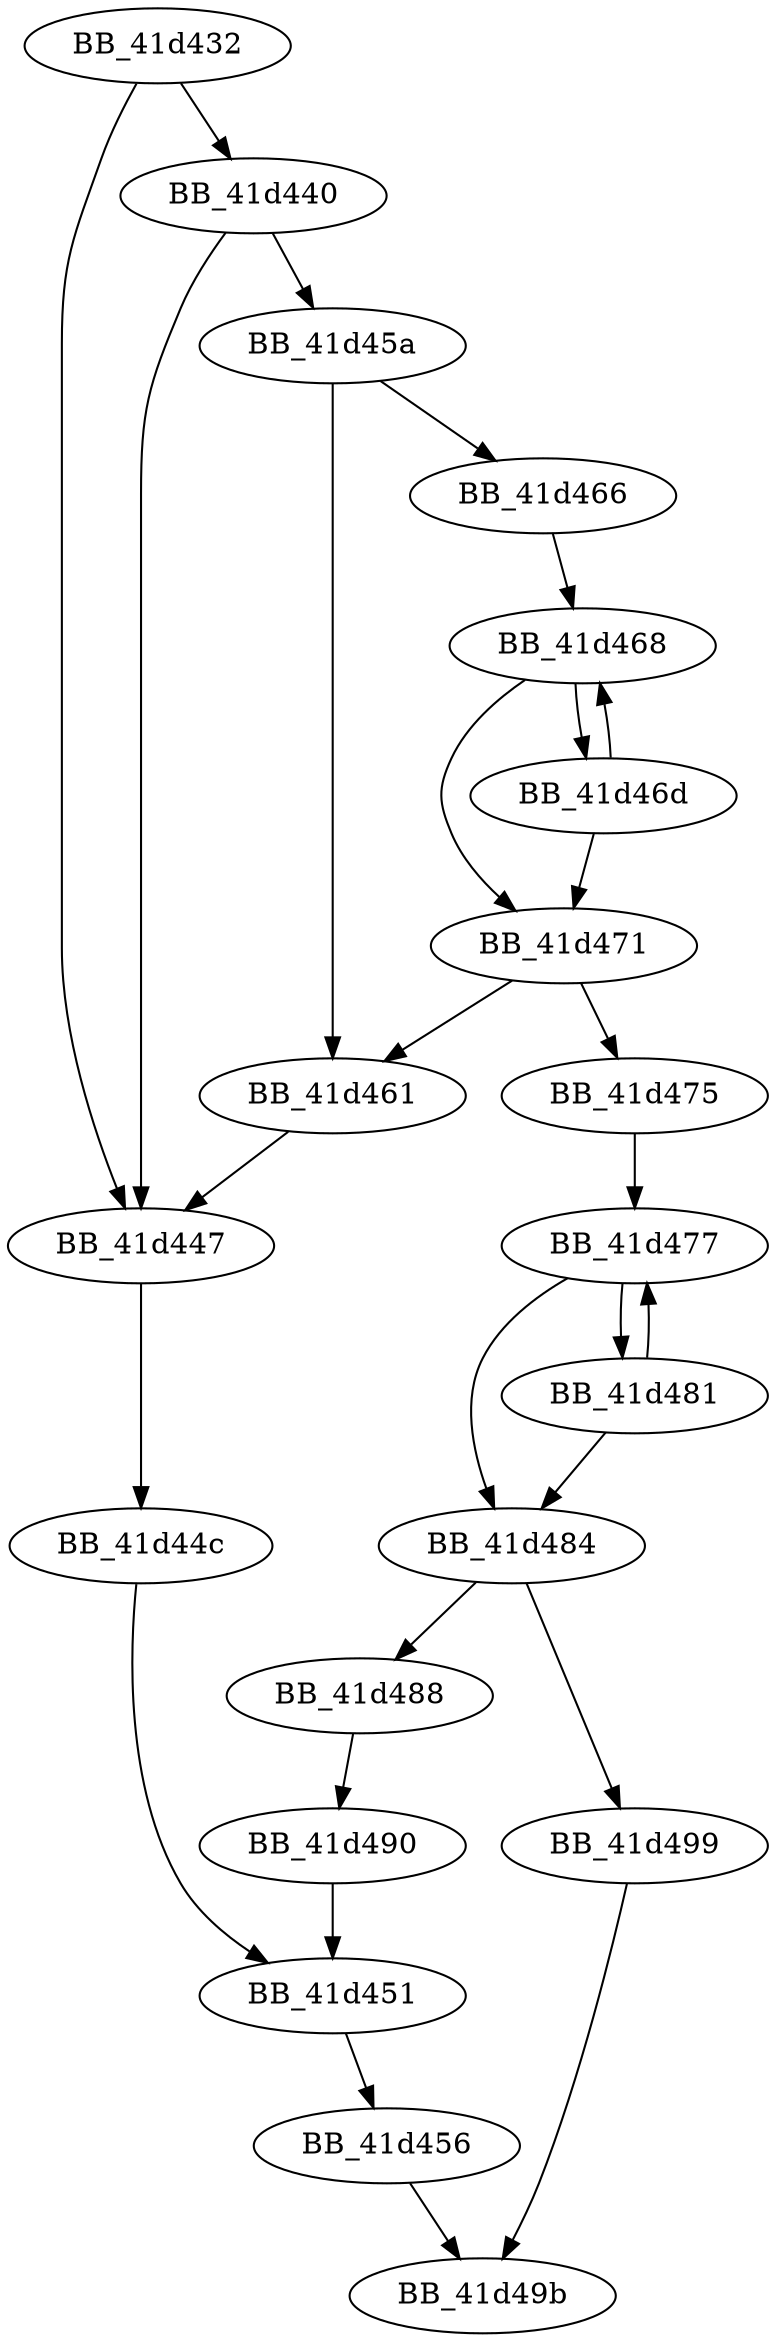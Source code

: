 DiGraph _strcat_s{
BB_41d432->BB_41d440
BB_41d432->BB_41d447
BB_41d440->BB_41d447
BB_41d440->BB_41d45a
BB_41d447->BB_41d44c
BB_41d44c->BB_41d451
BB_41d451->BB_41d456
BB_41d456->BB_41d49b
BB_41d45a->BB_41d461
BB_41d45a->BB_41d466
BB_41d461->BB_41d447
BB_41d466->BB_41d468
BB_41d468->BB_41d46d
BB_41d468->BB_41d471
BB_41d46d->BB_41d468
BB_41d46d->BB_41d471
BB_41d471->BB_41d461
BB_41d471->BB_41d475
BB_41d475->BB_41d477
BB_41d477->BB_41d481
BB_41d477->BB_41d484
BB_41d481->BB_41d477
BB_41d481->BB_41d484
BB_41d484->BB_41d488
BB_41d484->BB_41d499
BB_41d488->BB_41d490
BB_41d490->BB_41d451
BB_41d499->BB_41d49b
}
